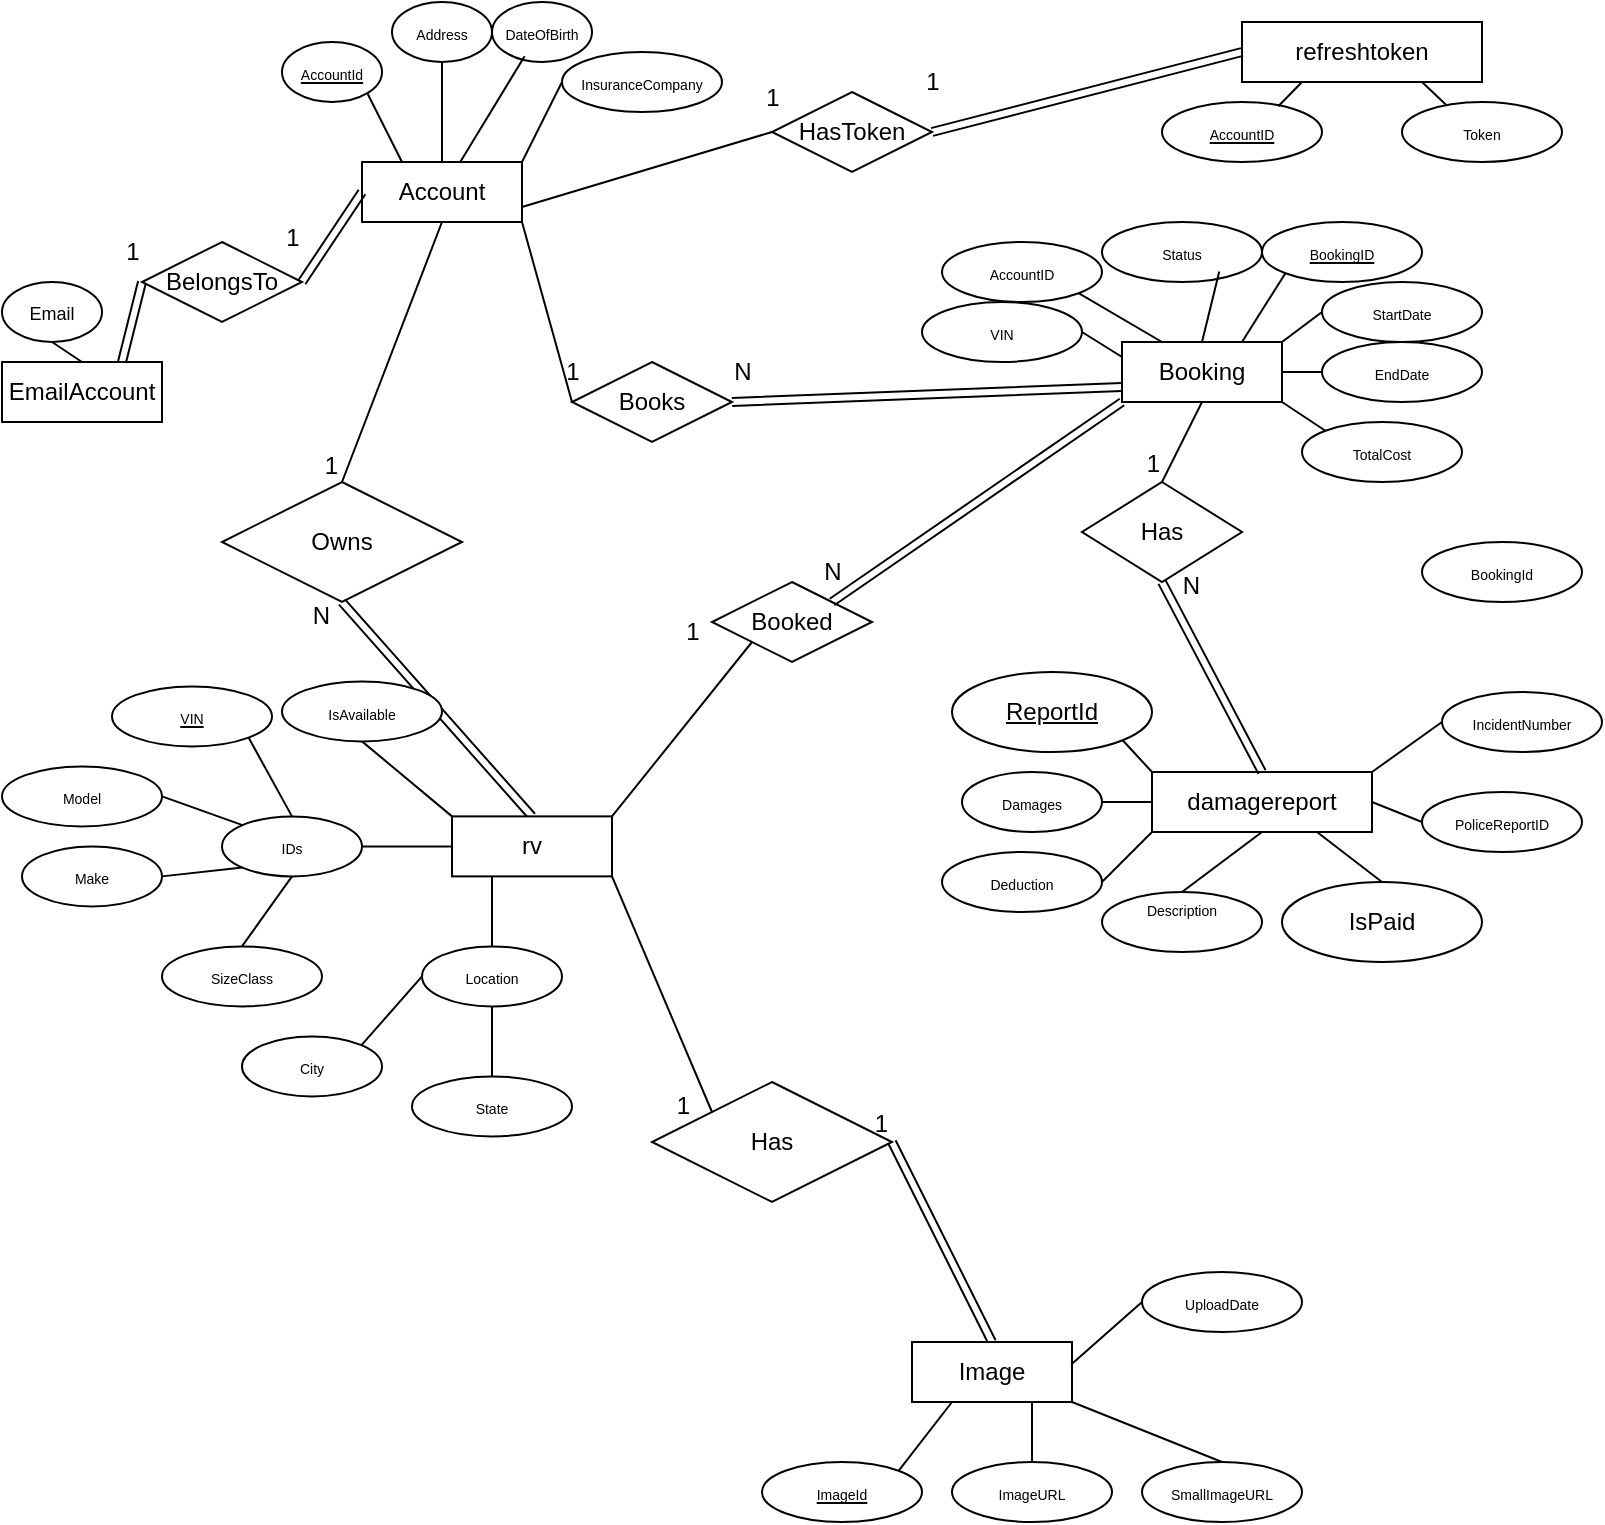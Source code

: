 <mxfile version="27.0.9">
  <diagram name="Page-1" id="gnzkqV7MSjKjHbx5_xEv">
    <mxGraphModel dx="1701" dy="898" grid="1" gridSize="10" guides="1" tooltips="1" connect="1" arrows="1" fold="1" page="1" pageScale="1" pageWidth="850" pageHeight="1100" math="0" shadow="0">
      <root>
        <mxCell id="0" />
        <mxCell id="1" parent="0" />
        <mxCell id="kbWp9_dXnPDkXdaLxwOh-1" value="&lt;div&gt;Booking&lt;/div&gt;" style="rounded=0;whiteSpace=wrap;html=1;" vertex="1" parent="1">
          <mxGeometry x="600" y="240" width="80" height="30" as="geometry" />
        </mxCell>
        <mxCell id="kbWp9_dXnPDkXdaLxwOh-2" value="&lt;div&gt;refreshtoken&lt;/div&gt;" style="rounded=0;whiteSpace=wrap;html=1;" vertex="1" parent="1">
          <mxGeometry x="660" y="80" width="120" height="30" as="geometry" />
        </mxCell>
        <mxCell id="kbWp9_dXnPDkXdaLxwOh-3" value="HasToken" style="rhombus;whiteSpace=wrap;html=1;" vertex="1" parent="1">
          <mxGeometry x="425" y="115" width="80" height="40" as="geometry" />
        </mxCell>
        <mxCell id="kbWp9_dXnPDkXdaLxwOh-4" value="&lt;font style=&quot;font-size: 7px;&quot;&gt;BookingId&lt;/font&gt;" style="ellipse;whiteSpace=wrap;html=1;" vertex="1" parent="1">
          <mxGeometry x="750" y="340" width="80" height="30" as="geometry" />
        </mxCell>
        <mxCell id="kbWp9_dXnPDkXdaLxwOh-5" value="&lt;font style=&quot;font-size: 7px;&quot;&gt;&lt;u&gt;AccountID&lt;/u&gt;&lt;/font&gt;" style="ellipse;whiteSpace=wrap;html=1;" vertex="1" parent="1">
          <mxGeometry x="620" y="120" width="80" height="30" as="geometry" />
        </mxCell>
        <mxCell id="kbWp9_dXnPDkXdaLxwOh-6" value="&lt;font style=&quot;font-size: 7px;&quot;&gt;Token&lt;/font&gt;" style="ellipse;whiteSpace=wrap;html=1;" vertex="1" parent="1">
          <mxGeometry x="740" y="120" width="80" height="30" as="geometry" />
        </mxCell>
        <mxCell id="kbWp9_dXnPDkXdaLxwOh-7" value="&lt;font style=&quot;font-size: 7px;&quot;&gt;AccountID&lt;/font&gt;" style="ellipse;whiteSpace=wrap;html=1;" vertex="1" parent="1">
          <mxGeometry x="510" y="190" width="80" height="30" as="geometry" />
        </mxCell>
        <mxCell id="kbWp9_dXnPDkXdaLxwOh-8" value="&lt;font style=&quot;font-size: 7px;&quot;&gt;&lt;u&gt;BookingID&lt;/u&gt;&lt;/font&gt;" style="ellipse;whiteSpace=wrap;html=1;" vertex="1" parent="1">
          <mxGeometry x="670" y="180" width="80" height="30" as="geometry" />
        </mxCell>
        <mxCell id="kbWp9_dXnPDkXdaLxwOh-9" value="&lt;font style=&quot;font-size: 7px;&quot;&gt;EndDate&lt;/font&gt;" style="ellipse;whiteSpace=wrap;html=1;" vertex="1" parent="1">
          <mxGeometry x="700" y="240" width="80" height="30" as="geometry" />
        </mxCell>
        <mxCell id="kbWp9_dXnPDkXdaLxwOh-10" value="&lt;font style=&quot;font-size: 7px;&quot;&gt;StartDate&lt;/font&gt;" style="ellipse;whiteSpace=wrap;html=1;" vertex="1" parent="1">
          <mxGeometry x="700" y="210" width="80" height="30" as="geometry" />
        </mxCell>
        <mxCell id="kbWp9_dXnPDkXdaLxwOh-11" value="&lt;font style=&quot;font-size: 7px;&quot;&gt;Status&lt;/font&gt;" style="ellipse;whiteSpace=wrap;html=1;" vertex="1" parent="1">
          <mxGeometry x="590" y="180" width="80" height="30" as="geometry" />
        </mxCell>
        <mxCell id="kbWp9_dXnPDkXdaLxwOh-12" value="&lt;font style=&quot;font-size: 7px;&quot;&gt;TotalCost&lt;/font&gt;" style="ellipse;whiteSpace=wrap;html=1;" vertex="1" parent="1">
          <mxGeometry x="690" y="280" width="80" height="30" as="geometry" />
        </mxCell>
        <mxCell id="kbWp9_dXnPDkXdaLxwOh-13" value="&lt;font style=&quot;font-size: 7px;&quot;&gt;VIN&lt;/font&gt;" style="ellipse;whiteSpace=wrap;html=1;" vertex="1" parent="1">
          <mxGeometry x="500" y="220" width="80" height="30" as="geometry" />
        </mxCell>
        <mxCell id="kbWp9_dXnPDkXdaLxwOh-14" value="" style="endArrow=none;html=1;rounded=0;entryX=0.25;entryY=1;entryDx=0;entryDy=0;exitX=0.727;exitY=0.071;exitDx=0;exitDy=0;exitPerimeter=0;" edge="1" parent="1" source="kbWp9_dXnPDkXdaLxwOh-5" target="kbWp9_dXnPDkXdaLxwOh-2">
          <mxGeometry width="50" height="50" relative="1" as="geometry">
            <mxPoint x="450" y="470" as="sourcePoint" />
            <mxPoint x="500" y="420" as="targetPoint" />
          </mxGeometry>
        </mxCell>
        <mxCell id="kbWp9_dXnPDkXdaLxwOh-15" value="" style="endArrow=none;html=1;rounded=0;entryX=0.75;entryY=1;entryDx=0;entryDy=0;exitX=0.275;exitY=0.047;exitDx=0;exitDy=0;exitPerimeter=0;" edge="1" parent="1" source="kbWp9_dXnPDkXdaLxwOh-6" target="kbWp9_dXnPDkXdaLxwOh-2">
          <mxGeometry width="50" height="50" relative="1" as="geometry">
            <mxPoint x="680" y="127" as="sourcePoint" />
            <mxPoint x="702" y="110" as="targetPoint" />
          </mxGeometry>
        </mxCell>
        <mxCell id="kbWp9_dXnPDkXdaLxwOh-16" value="" style="endArrow=none;html=1;rounded=0;entryX=1;entryY=1;entryDx=0;entryDy=0;exitX=0;exitY=0;exitDx=0;exitDy=0;" edge="1" parent="1" source="kbWp9_dXnPDkXdaLxwOh-12" target="kbWp9_dXnPDkXdaLxwOh-1">
          <mxGeometry width="50" height="50" relative="1" as="geometry">
            <mxPoint x="450" y="460" as="sourcePoint" />
            <mxPoint x="500" y="410" as="targetPoint" />
          </mxGeometry>
        </mxCell>
        <mxCell id="kbWp9_dXnPDkXdaLxwOh-17" value="" style="endArrow=none;html=1;rounded=0;entryX=1;entryY=0.5;entryDx=0;entryDy=0;exitX=0;exitY=0.5;exitDx=0;exitDy=0;" edge="1" parent="1" source="kbWp9_dXnPDkXdaLxwOh-9" target="kbWp9_dXnPDkXdaLxwOh-1">
          <mxGeometry width="50" height="50" relative="1" as="geometry">
            <mxPoint x="712" y="284" as="sourcePoint" />
            <mxPoint x="690" y="270" as="targetPoint" />
          </mxGeometry>
        </mxCell>
        <mxCell id="kbWp9_dXnPDkXdaLxwOh-18" value="" style="endArrow=none;html=1;rounded=0;entryX=1;entryY=1;entryDx=0;entryDy=0;exitX=0;exitY=0.5;exitDx=0;exitDy=0;" edge="1" parent="1" source="kbWp9_dXnPDkXdaLxwOh-10">
          <mxGeometry width="50" height="50" relative="1" as="geometry">
            <mxPoint x="702" y="254" as="sourcePoint" />
            <mxPoint x="680" y="240" as="targetPoint" />
          </mxGeometry>
        </mxCell>
        <mxCell id="kbWp9_dXnPDkXdaLxwOh-19" value="" style="endArrow=none;html=1;rounded=0;entryX=0.75;entryY=0;entryDx=0;entryDy=0;exitX=0;exitY=1;exitDx=0;exitDy=0;" edge="1" parent="1" source="kbWp9_dXnPDkXdaLxwOh-8" target="kbWp9_dXnPDkXdaLxwOh-1">
          <mxGeometry width="50" height="50" relative="1" as="geometry">
            <mxPoint x="692" y="244" as="sourcePoint" />
            <mxPoint x="670" y="230" as="targetPoint" />
          </mxGeometry>
        </mxCell>
        <mxCell id="kbWp9_dXnPDkXdaLxwOh-20" value="" style="endArrow=none;html=1;rounded=0;entryX=0.5;entryY=0;entryDx=0;entryDy=0;exitX=0.733;exitY=0.825;exitDx=0;exitDy=0;exitPerimeter=0;" edge="1" parent="1" source="kbWp9_dXnPDkXdaLxwOh-11" target="kbWp9_dXnPDkXdaLxwOh-1">
          <mxGeometry width="50" height="50" relative="1" as="geometry">
            <mxPoint x="672" y="224" as="sourcePoint" />
            <mxPoint x="650" y="210" as="targetPoint" />
          </mxGeometry>
        </mxCell>
        <mxCell id="kbWp9_dXnPDkXdaLxwOh-21" value="" style="endArrow=none;html=1;rounded=0;entryX=1;entryY=1;entryDx=0;entryDy=0;exitX=0.25;exitY=0;exitDx=0;exitDy=0;" edge="1" parent="1" source="kbWp9_dXnPDkXdaLxwOh-1" target="kbWp9_dXnPDkXdaLxwOh-7">
          <mxGeometry width="50" height="50" relative="1" as="geometry">
            <mxPoint x="622" y="254" as="sourcePoint" />
            <mxPoint x="600" y="240" as="targetPoint" />
          </mxGeometry>
        </mxCell>
        <mxCell id="kbWp9_dXnPDkXdaLxwOh-22" value="" style="endArrow=none;html=1;rounded=0;entryX=1;entryY=0.5;entryDx=0;entryDy=0;exitX=0;exitY=0.25;exitDx=0;exitDy=0;" edge="1" parent="1" source="kbWp9_dXnPDkXdaLxwOh-1" target="kbWp9_dXnPDkXdaLxwOh-13">
          <mxGeometry width="50" height="50" relative="1" as="geometry">
            <mxPoint x="602" y="264" as="sourcePoint" />
            <mxPoint x="580" y="250" as="targetPoint" />
          </mxGeometry>
        </mxCell>
        <mxCell id="kbWp9_dXnPDkXdaLxwOh-23" value="Owns" style="shape=rhombus;perimeter=rhombusPerimeter;whiteSpace=wrap;html=1;align=center;" vertex="1" parent="1">
          <mxGeometry x="150" y="310" width="120" height="60" as="geometry" />
        </mxCell>
        <mxCell id="kbWp9_dXnPDkXdaLxwOh-24" value="&lt;div&gt;damagereport&lt;/div&gt;" style="rounded=0;whiteSpace=wrap;html=1;" vertex="1" parent="1">
          <mxGeometry x="615" y="455" width="110" height="30" as="geometry" />
        </mxCell>
        <mxCell id="kbWp9_dXnPDkXdaLxwOh-25" value="&lt;font style=&quot;font-size: 7px;&quot;&gt;IncidentNumber&lt;/font&gt;" style="ellipse;whiteSpace=wrap;html=1;" vertex="1" parent="1">
          <mxGeometry x="760" y="415" width="80" height="30" as="geometry" />
        </mxCell>
        <mxCell id="kbWp9_dXnPDkXdaLxwOh-26" value="&lt;font style=&quot;font-size: 7px;&quot;&gt;Damages&lt;/font&gt;" style="ellipse;whiteSpace=wrap;html=1;" vertex="1" parent="1">
          <mxGeometry x="520" y="455" width="70" height="30" as="geometry" />
        </mxCell>
        <mxCell id="kbWp9_dXnPDkXdaLxwOh-27" value="&lt;font style=&quot;font-size: 7px;&quot;&gt;Deduction&lt;/font&gt;" style="ellipse;whiteSpace=wrap;html=1;" vertex="1" parent="1">
          <mxGeometry x="510" y="495" width="80" height="30" as="geometry" />
        </mxCell>
        <mxCell id="kbWp9_dXnPDkXdaLxwOh-28" value="&lt;font style=&quot;font-size: 7px;&quot;&gt;PoliceReportID&lt;/font&gt;" style="ellipse;whiteSpace=wrap;html=1;" vertex="1" parent="1">
          <mxGeometry x="750" y="465" width="80" height="30" as="geometry" />
        </mxCell>
        <mxCell id="kbWp9_dXnPDkXdaLxwOh-29" value="&lt;font style=&quot;font-size: 7px;&quot;&gt;Description&lt;/font&gt;&lt;div&gt;&lt;font style=&quot;font-size: 7px;&quot;&gt;&lt;br&gt;&lt;/font&gt;&lt;/div&gt;" style="ellipse;whiteSpace=wrap;html=1;" vertex="1" parent="1">
          <mxGeometry x="590" y="515" width="80" height="30" as="geometry" />
        </mxCell>
        <mxCell id="kbWp9_dXnPDkXdaLxwOh-30" value="IsPaid" style="ellipse;whiteSpace=wrap;html=1;align=center;" vertex="1" parent="1">
          <mxGeometry x="680" y="510" width="100" height="40" as="geometry" />
        </mxCell>
        <mxCell id="kbWp9_dXnPDkXdaLxwOh-31" value="ReportId" style="ellipse;whiteSpace=wrap;html=1;align=center;fontStyle=4;" vertex="1" parent="1">
          <mxGeometry x="515" y="405" width="100" height="40" as="geometry" />
        </mxCell>
        <mxCell id="kbWp9_dXnPDkXdaLxwOh-32" value="" style="endArrow=none;html=1;rounded=0;exitX=1;exitY=1;exitDx=0;exitDy=0;entryX=0;entryY=0;entryDx=0;entryDy=0;" edge="1" parent="1" source="kbWp9_dXnPDkXdaLxwOh-31" target="kbWp9_dXnPDkXdaLxwOh-24">
          <mxGeometry relative="1" as="geometry">
            <mxPoint x="580" y="515" as="sourcePoint" />
            <mxPoint x="740" y="515" as="targetPoint" />
          </mxGeometry>
        </mxCell>
        <mxCell id="kbWp9_dXnPDkXdaLxwOh-33" value="" style="endArrow=none;html=1;rounded=0;exitX=1;exitY=0.5;exitDx=0;exitDy=0;entryX=0;entryY=0.5;entryDx=0;entryDy=0;" edge="1" parent="1" source="kbWp9_dXnPDkXdaLxwOh-26" target="kbWp9_dXnPDkXdaLxwOh-24">
          <mxGeometry relative="1" as="geometry">
            <mxPoint x="580" y="515" as="sourcePoint" />
            <mxPoint x="740" y="515" as="targetPoint" />
          </mxGeometry>
        </mxCell>
        <mxCell id="kbWp9_dXnPDkXdaLxwOh-34" value="" style="endArrow=none;html=1;rounded=0;exitX=1;exitY=0.5;exitDx=0;exitDy=0;entryX=0;entryY=1;entryDx=0;entryDy=0;" edge="1" parent="1" source="kbWp9_dXnPDkXdaLxwOh-27" target="kbWp9_dXnPDkXdaLxwOh-24">
          <mxGeometry relative="1" as="geometry">
            <mxPoint x="580" y="515" as="sourcePoint" />
            <mxPoint x="740" y="515" as="targetPoint" />
          </mxGeometry>
        </mxCell>
        <mxCell id="kbWp9_dXnPDkXdaLxwOh-35" value="" style="endArrow=none;html=1;rounded=0;exitX=0.5;exitY=0;exitDx=0;exitDy=0;entryX=0.5;entryY=1;entryDx=0;entryDy=0;" edge="1" parent="1" source="kbWp9_dXnPDkXdaLxwOh-29" target="kbWp9_dXnPDkXdaLxwOh-24">
          <mxGeometry relative="1" as="geometry">
            <mxPoint x="580" y="515" as="sourcePoint" />
            <mxPoint x="740" y="515" as="targetPoint" />
          </mxGeometry>
        </mxCell>
        <mxCell id="kbWp9_dXnPDkXdaLxwOh-36" value="" style="endArrow=none;html=1;rounded=0;entryX=0.5;entryY=0;entryDx=0;entryDy=0;exitX=0.75;exitY=1;exitDx=0;exitDy=0;" edge="1" parent="1" source="kbWp9_dXnPDkXdaLxwOh-24" target="kbWp9_dXnPDkXdaLxwOh-30">
          <mxGeometry relative="1" as="geometry">
            <mxPoint x="565" y="505" as="sourcePoint" />
            <mxPoint x="725" y="505" as="targetPoint" />
          </mxGeometry>
        </mxCell>
        <mxCell id="kbWp9_dXnPDkXdaLxwOh-37" value="" style="endArrow=none;html=1;rounded=0;exitX=1;exitY=0.5;exitDx=0;exitDy=0;entryX=0;entryY=0.5;entryDx=0;entryDy=0;" edge="1" parent="1" source="kbWp9_dXnPDkXdaLxwOh-24" target="kbWp9_dXnPDkXdaLxwOh-28">
          <mxGeometry relative="1" as="geometry">
            <mxPoint x="580" y="515" as="sourcePoint" />
            <mxPoint x="740" y="515" as="targetPoint" />
          </mxGeometry>
        </mxCell>
        <mxCell id="kbWp9_dXnPDkXdaLxwOh-38" value="" style="endArrow=none;html=1;rounded=0;entryX=0;entryY=0.5;entryDx=0;entryDy=0;exitX=1;exitY=0;exitDx=0;exitDy=0;" edge="1" parent="1" source="kbWp9_dXnPDkXdaLxwOh-24" target="kbWp9_dXnPDkXdaLxwOh-25">
          <mxGeometry relative="1" as="geometry">
            <mxPoint x="580" y="515" as="sourcePoint" />
            <mxPoint x="740" y="515" as="targetPoint" />
          </mxGeometry>
        </mxCell>
        <mxCell id="kbWp9_dXnPDkXdaLxwOh-39" value="" style="shape=link;html=1;rounded=0;exitX=0.5;exitY=0;exitDx=0;exitDy=0;entryX=0.5;entryY=1;entryDx=0;entryDy=0;" edge="1" parent="1" source="kbWp9_dXnPDkXdaLxwOh-105" target="kbWp9_dXnPDkXdaLxwOh-23">
          <mxGeometry relative="1" as="geometry">
            <mxPoint x="240" y="360" as="sourcePoint" />
            <mxPoint x="400" y="360" as="targetPoint" />
          </mxGeometry>
        </mxCell>
        <mxCell id="kbWp9_dXnPDkXdaLxwOh-40" value="N" style="resizable=0;html=1;whiteSpace=wrap;align=right;verticalAlign=bottom;" connectable="0" vertex="1" parent="kbWp9_dXnPDkXdaLxwOh-39">
          <mxGeometry x="1" relative="1" as="geometry">
            <mxPoint x="-5" y="15" as="offset" />
          </mxGeometry>
        </mxCell>
        <mxCell id="kbWp9_dXnPDkXdaLxwOh-41" value="" style="endArrow=none;html=1;rounded=0;entryX=0.5;entryY=0;entryDx=0;entryDy=0;exitX=0.5;exitY=1;exitDx=0;exitDy=0;" edge="1" parent="1" source="kbWp9_dXnPDkXdaLxwOh-45" target="kbWp9_dXnPDkXdaLxwOh-23">
          <mxGeometry relative="1" as="geometry">
            <mxPoint x="240" y="360" as="sourcePoint" />
            <mxPoint x="400" y="360" as="targetPoint" />
          </mxGeometry>
        </mxCell>
        <mxCell id="kbWp9_dXnPDkXdaLxwOh-42" value="1" style="resizable=0;html=1;whiteSpace=wrap;align=right;verticalAlign=bottom;" connectable="0" vertex="1" parent="kbWp9_dXnPDkXdaLxwOh-41">
          <mxGeometry x="1" relative="1" as="geometry" />
        </mxCell>
        <mxCell id="kbWp9_dXnPDkXdaLxwOh-43" value="" style="group" connectable="0" vertex="1" parent="1">
          <mxGeometry x="150" y="70" width="250" height="110" as="geometry" />
        </mxCell>
        <mxCell id="kbWp9_dXnPDkXdaLxwOh-44" style="edgeStyle=orthogonalEdgeStyle;rounded=0;orthogonalLoop=1;jettySize=auto;html=1;exitX=0.5;exitY=1;exitDx=0;exitDy=0;" edge="1" parent="kbWp9_dXnPDkXdaLxwOh-43" source="kbWp9_dXnPDkXdaLxwOh-45">
          <mxGeometry relative="1" as="geometry">
            <mxPoint x="120.0" y="100.0" as="targetPoint" />
          </mxGeometry>
        </mxCell>
        <mxCell id="kbWp9_dXnPDkXdaLxwOh-45" value="&lt;div&gt;Account&lt;/div&gt;" style="rounded=0;whiteSpace=wrap;html=1;" vertex="1" parent="kbWp9_dXnPDkXdaLxwOh-43">
          <mxGeometry x="70" y="80" width="80" height="30" as="geometry" />
        </mxCell>
        <mxCell id="kbWp9_dXnPDkXdaLxwOh-46" value="&lt;font style=&quot;font-size: 7px;&quot;&gt;&lt;u&gt;AccountId&lt;/u&gt;&lt;/font&gt;" style="ellipse;whiteSpace=wrap;html=1;" vertex="1" parent="kbWp9_dXnPDkXdaLxwOh-43">
          <mxGeometry x="30" y="20" width="50" height="30" as="geometry" />
        </mxCell>
        <mxCell id="kbWp9_dXnPDkXdaLxwOh-47" value="&lt;font style=&quot;font-size: 7px;&quot;&gt;Address&lt;/font&gt;" style="ellipse;whiteSpace=wrap;html=1;" vertex="1" parent="kbWp9_dXnPDkXdaLxwOh-43">
          <mxGeometry x="85" width="50" height="30" as="geometry" />
        </mxCell>
        <mxCell id="kbWp9_dXnPDkXdaLxwOh-48" value="&lt;font style=&quot;font-size: 7px;&quot;&gt;DateOfBirth&lt;/font&gt;" style="ellipse;whiteSpace=wrap;html=1;" vertex="1" parent="kbWp9_dXnPDkXdaLxwOh-43">
          <mxGeometry x="135" width="50" height="30" as="geometry" />
        </mxCell>
        <mxCell id="kbWp9_dXnPDkXdaLxwOh-49" value="&lt;font style=&quot;font-size: 7px;&quot;&gt;InsuranceCompany&lt;/font&gt;" style="ellipse;whiteSpace=wrap;html=1;" vertex="1" parent="kbWp9_dXnPDkXdaLxwOh-43">
          <mxGeometry x="170" y="25" width="80" height="30" as="geometry" />
        </mxCell>
        <mxCell id="kbWp9_dXnPDkXdaLxwOh-50" value="" style="endArrow=none;html=1;rounded=0;entryX=1;entryY=0;entryDx=0;entryDy=0;exitX=0;exitY=0.5;exitDx=0;exitDy=0;" edge="1" parent="kbWp9_dXnPDkXdaLxwOh-43" source="kbWp9_dXnPDkXdaLxwOh-49" target="kbWp9_dXnPDkXdaLxwOh-45">
          <mxGeometry width="50" height="50" relative="1" as="geometry">
            <mxPoint x="172" y="84" as="sourcePoint" />
            <mxPoint x="150" y="70" as="targetPoint" />
          </mxGeometry>
        </mxCell>
        <mxCell id="kbWp9_dXnPDkXdaLxwOh-51" value="" style="endArrow=none;html=1;rounded=0;exitX=0.326;exitY=0.904;exitDx=0;exitDy=0;exitPerimeter=0;" edge="1" parent="kbWp9_dXnPDkXdaLxwOh-43" source="kbWp9_dXnPDkXdaLxwOh-48" target="kbWp9_dXnPDkXdaLxwOh-45">
          <mxGeometry width="50" height="50" relative="1" as="geometry">
            <mxPoint x="172" y="54" as="sourcePoint" />
            <mxPoint x="150" y="40" as="targetPoint" />
          </mxGeometry>
        </mxCell>
        <mxCell id="kbWp9_dXnPDkXdaLxwOh-52" value="" style="endArrow=none;html=1;rounded=0;entryX=0.5;entryY=0;entryDx=0;entryDy=0;exitX=0.5;exitY=1;exitDx=0;exitDy=0;" edge="1" parent="kbWp9_dXnPDkXdaLxwOh-43" source="kbWp9_dXnPDkXdaLxwOh-47" target="kbWp9_dXnPDkXdaLxwOh-45">
          <mxGeometry width="50" height="50" relative="1" as="geometry">
            <mxPoint x="132" y="44" as="sourcePoint" />
            <mxPoint x="110" y="30" as="targetPoint" />
          </mxGeometry>
        </mxCell>
        <mxCell id="kbWp9_dXnPDkXdaLxwOh-53" value="" style="endArrow=none;html=1;rounded=0;entryX=1;entryY=1;entryDx=0;entryDy=0;exitX=0.25;exitY=0;exitDx=0;exitDy=0;" edge="1" parent="kbWp9_dXnPDkXdaLxwOh-43" source="kbWp9_dXnPDkXdaLxwOh-45" target="kbWp9_dXnPDkXdaLxwOh-46">
          <mxGeometry width="50" height="50" relative="1" as="geometry">
            <mxPoint x="102" y="74" as="sourcePoint" />
            <mxPoint x="80" y="60" as="targetPoint" />
          </mxGeometry>
        </mxCell>
        <mxCell id="kbWp9_dXnPDkXdaLxwOh-54" value="Has" style="rhombus;whiteSpace=wrap;html=1;" vertex="1" parent="1">
          <mxGeometry x="580" y="310" width="80" height="50" as="geometry" />
        </mxCell>
        <mxCell id="kbWp9_dXnPDkXdaLxwOh-55" value="" style="shape=link;html=1;rounded=0;entryX=0.5;entryY=0;entryDx=0;entryDy=0;" edge="1" parent="1" target="kbWp9_dXnPDkXdaLxwOh-24">
          <mxGeometry relative="1" as="geometry">
            <mxPoint x="620" y="360" as="sourcePoint" />
            <mxPoint x="670" y="400" as="targetPoint" />
          </mxGeometry>
        </mxCell>
        <mxCell id="kbWp9_dXnPDkXdaLxwOh-56" value="N" style="resizable=0;html=1;whiteSpace=wrap;align=right;verticalAlign=bottom;" connectable="0" vertex="1" parent="kbWp9_dXnPDkXdaLxwOh-55">
          <mxGeometry x="1" relative="1" as="geometry">
            <mxPoint x="-30" y="-85" as="offset" />
          </mxGeometry>
        </mxCell>
        <mxCell id="kbWp9_dXnPDkXdaLxwOh-57" value="" style="endArrow=none;html=1;rounded=0;entryX=0.5;entryY=0;entryDx=0;entryDy=0;exitX=0.5;exitY=1;exitDx=0;exitDy=0;" edge="1" parent="1" source="kbWp9_dXnPDkXdaLxwOh-1" target="kbWp9_dXnPDkXdaLxwOh-54">
          <mxGeometry relative="1" as="geometry">
            <mxPoint x="430" y="320" as="sourcePoint" />
            <mxPoint x="590" y="320" as="targetPoint" />
          </mxGeometry>
        </mxCell>
        <mxCell id="kbWp9_dXnPDkXdaLxwOh-58" value="1" style="resizable=0;html=1;whiteSpace=wrap;align=right;verticalAlign=bottom;" connectable="0" vertex="1" parent="kbWp9_dXnPDkXdaLxwOh-57">
          <mxGeometry x="1" relative="1" as="geometry" />
        </mxCell>
        <mxCell id="kbWp9_dXnPDkXdaLxwOh-59" value="Has" style="shape=rhombus;perimeter=rhombusPerimeter;whiteSpace=wrap;html=1;align=center;" vertex="1" parent="1">
          <mxGeometry x="365" y="610" width="120" height="60" as="geometry" />
        </mxCell>
        <mxCell id="kbWp9_dXnPDkXdaLxwOh-60" value="" style="endArrow=none;html=1;rounded=0;entryX=1;entryY=0.75;entryDx=0;entryDy=0;exitX=0;exitY=0.5;exitDx=0;exitDy=0;" edge="1" parent="1" source="kbWp9_dXnPDkXdaLxwOh-3" target="kbWp9_dXnPDkXdaLxwOh-45">
          <mxGeometry width="50" height="50" relative="1" as="geometry">
            <mxPoint x="430" y="430" as="sourcePoint" />
            <mxPoint x="480" y="380" as="targetPoint" />
          </mxGeometry>
        </mxCell>
        <mxCell id="kbWp9_dXnPDkXdaLxwOh-61" value="" style="shape=link;html=1;rounded=0;entryX=1;entryY=0.5;entryDx=0;entryDy=0;exitX=0;exitY=0.5;exitDx=0;exitDy=0;" edge="1" parent="1" source="kbWp9_dXnPDkXdaLxwOh-2" target="kbWp9_dXnPDkXdaLxwOh-3">
          <mxGeometry width="100" relative="1" as="geometry">
            <mxPoint x="410" y="400" as="sourcePoint" />
            <mxPoint x="510" y="400" as="targetPoint" />
          </mxGeometry>
        </mxCell>
        <mxCell id="kbWp9_dXnPDkXdaLxwOh-62" value="1" style="text;html=1;align=center;verticalAlign=middle;resizable=0;points=[];autosize=1;strokeColor=none;fillColor=none;" vertex="1" parent="1">
          <mxGeometry x="410" y="103" width="30" height="30" as="geometry" />
        </mxCell>
        <mxCell id="kbWp9_dXnPDkXdaLxwOh-63" value="1" style="text;html=1;align=center;verticalAlign=middle;resizable=0;points=[];autosize=1;strokeColor=none;fillColor=none;" vertex="1" parent="1">
          <mxGeometry x="490" y="95" width="30" height="30" as="geometry" />
        </mxCell>
        <mxCell id="kbWp9_dXnPDkXdaLxwOh-64" value="" style="endArrow=none;html=1;rounded=0;exitX=1;exitY=1;exitDx=0;exitDy=0;entryX=0;entryY=0;entryDx=0;entryDy=0;" edge="1" parent="1" source="kbWp9_dXnPDkXdaLxwOh-105" target="kbWp9_dXnPDkXdaLxwOh-59">
          <mxGeometry relative="1" as="geometry">
            <mxPoint x="260" y="470" as="sourcePoint" />
            <mxPoint x="420" y="470" as="targetPoint" />
          </mxGeometry>
        </mxCell>
        <mxCell id="kbWp9_dXnPDkXdaLxwOh-65" value="1" style="resizable=0;html=1;whiteSpace=wrap;align=right;verticalAlign=bottom;" connectable="0" vertex="1" parent="kbWp9_dXnPDkXdaLxwOh-64">
          <mxGeometry x="1" relative="1" as="geometry">
            <mxPoint x="-10" y="5" as="offset" />
          </mxGeometry>
        </mxCell>
        <mxCell id="kbWp9_dXnPDkXdaLxwOh-66" value="Books" style="rhombus;whiteSpace=wrap;html=1;" vertex="1" parent="1">
          <mxGeometry x="325" y="250" width="80" height="40" as="geometry" />
        </mxCell>
        <mxCell id="kbWp9_dXnPDkXdaLxwOh-67" value="" style="shape=link;html=1;rounded=0;entryX=1;entryY=0.5;entryDx=0;entryDy=0;exitX=0.5;exitY=0;exitDx=0;exitDy=0;" edge="1" parent="1" source="kbWp9_dXnPDkXdaLxwOh-87" target="kbWp9_dXnPDkXdaLxwOh-59">
          <mxGeometry relative="1" as="geometry">
            <mxPoint x="440" y="765" as="sourcePoint" />
            <mxPoint x="440" y="700" as="targetPoint" />
          </mxGeometry>
        </mxCell>
        <mxCell id="kbWp9_dXnPDkXdaLxwOh-68" value="1" style="resizable=0;html=1;whiteSpace=wrap;align=right;verticalAlign=bottom;" connectable="0" vertex="1" parent="kbWp9_dXnPDkXdaLxwOh-67">
          <mxGeometry x="1" relative="1" as="geometry" />
        </mxCell>
        <mxCell id="kbWp9_dXnPDkXdaLxwOh-69" value="" style="endArrow=none;html=1;rounded=0;exitX=1;exitY=1;exitDx=0;exitDy=0;entryX=0;entryY=0.5;entryDx=0;entryDy=0;" edge="1" parent="1" source="kbWp9_dXnPDkXdaLxwOh-45" target="kbWp9_dXnPDkXdaLxwOh-66">
          <mxGeometry width="50" height="50" relative="1" as="geometry">
            <mxPoint x="430" y="430" as="sourcePoint" />
            <mxPoint x="480" y="380" as="targetPoint" />
          </mxGeometry>
        </mxCell>
        <mxCell id="kbWp9_dXnPDkXdaLxwOh-70" value="" style="shape=link;html=1;rounded=0;exitX=1;exitY=0.5;exitDx=0;exitDy=0;entryX=0;entryY=0.75;entryDx=0;entryDy=0;" edge="1" parent="1" source="kbWp9_dXnPDkXdaLxwOh-66" target="kbWp9_dXnPDkXdaLxwOh-1">
          <mxGeometry width="100" relative="1" as="geometry">
            <mxPoint x="410" y="400" as="sourcePoint" />
            <mxPoint x="510" y="400" as="targetPoint" />
          </mxGeometry>
        </mxCell>
        <mxCell id="kbWp9_dXnPDkXdaLxwOh-71" value="N" style="text;html=1;align=center;verticalAlign=middle;resizable=0;points=[];autosize=1;strokeColor=none;fillColor=none;" vertex="1" parent="1">
          <mxGeometry x="395" y="240" width="30" height="30" as="geometry" />
        </mxCell>
        <mxCell id="kbWp9_dXnPDkXdaLxwOh-72" value="1" style="text;html=1;align=center;verticalAlign=middle;resizable=0;points=[];autosize=1;strokeColor=none;fillColor=none;" vertex="1" parent="1">
          <mxGeometry x="310" y="240" width="30" height="30" as="geometry" />
        </mxCell>
        <mxCell id="kbWp9_dXnPDkXdaLxwOh-73" value="Booked" style="rhombus;whiteSpace=wrap;html=1;" vertex="1" parent="1">
          <mxGeometry x="395" y="360" width="80" height="40" as="geometry" />
        </mxCell>
        <mxCell id="kbWp9_dXnPDkXdaLxwOh-74" value="" style="endArrow=none;html=1;rounded=0;entryX=0;entryY=1;entryDx=0;entryDy=0;exitX=1;exitY=0;exitDx=0;exitDy=0;" edge="1" parent="1" source="kbWp9_dXnPDkXdaLxwOh-105" target="kbWp9_dXnPDkXdaLxwOh-73">
          <mxGeometry width="50" height="50" relative="1" as="geometry">
            <mxPoint x="430" y="530" as="sourcePoint" />
            <mxPoint x="480" y="480" as="targetPoint" />
          </mxGeometry>
        </mxCell>
        <mxCell id="kbWp9_dXnPDkXdaLxwOh-75" value="" style="shape=link;html=1;rounded=0;exitX=1;exitY=0;exitDx=0;exitDy=0;entryX=0;entryY=1;entryDx=0;entryDy=0;" edge="1" parent="1" source="kbWp9_dXnPDkXdaLxwOh-73" target="kbWp9_dXnPDkXdaLxwOh-1">
          <mxGeometry width="100" relative="1" as="geometry">
            <mxPoint x="410" y="400" as="sourcePoint" />
            <mxPoint x="510" y="400" as="targetPoint" />
          </mxGeometry>
        </mxCell>
        <mxCell id="kbWp9_dXnPDkXdaLxwOh-76" value="1" style="text;html=1;align=center;verticalAlign=middle;resizable=0;points=[];autosize=1;strokeColor=none;fillColor=none;" vertex="1" parent="1">
          <mxGeometry x="370" y="370" width="30" height="30" as="geometry" />
        </mxCell>
        <mxCell id="kbWp9_dXnPDkXdaLxwOh-77" value="EmailAccount" style="rounded=0;whiteSpace=wrap;html=1;" vertex="1" parent="1">
          <mxGeometry x="40" y="250" width="80" height="30" as="geometry" />
        </mxCell>
        <mxCell id="kbWp9_dXnPDkXdaLxwOh-78" value="N" style="text;html=1;align=center;verticalAlign=middle;resizable=0;points=[];autosize=1;strokeColor=none;fillColor=none;" vertex="1" parent="1">
          <mxGeometry x="440" y="340" width="30" height="30" as="geometry" />
        </mxCell>
        <mxCell id="kbWp9_dXnPDkXdaLxwOh-79" value="&lt;font style=&quot;font-size: 9px;&quot;&gt;Email&lt;/font&gt;" style="ellipse;whiteSpace=wrap;html=1;" vertex="1" parent="1">
          <mxGeometry x="40" y="210" width="50" height="30" as="geometry" />
        </mxCell>
        <mxCell id="kbWp9_dXnPDkXdaLxwOh-80" value="" style="endArrow=none;html=1;rounded=0;entryX=0.5;entryY=1;entryDx=0;entryDy=0;exitX=0.5;exitY=0;exitDx=0;exitDy=0;" edge="1" parent="1" source="kbWp9_dXnPDkXdaLxwOh-77" target="kbWp9_dXnPDkXdaLxwOh-79">
          <mxGeometry width="50" height="50" relative="1" as="geometry">
            <mxPoint x="142" y="154" as="sourcePoint" />
            <mxPoint x="120" y="140" as="targetPoint" />
          </mxGeometry>
        </mxCell>
        <mxCell id="kbWp9_dXnPDkXdaLxwOh-81" value="BelongsTo" style="rhombus;whiteSpace=wrap;html=1;" vertex="1" parent="1">
          <mxGeometry x="110" y="190" width="80" height="40" as="geometry" />
        </mxCell>
        <mxCell id="kbWp9_dXnPDkXdaLxwOh-82" value="" style="shape=link;html=1;rounded=0;exitX=1;exitY=0.5;exitDx=0;exitDy=0;entryX=0;entryY=0.5;entryDx=0;entryDy=0;" edge="1" parent="1" source="kbWp9_dXnPDkXdaLxwOh-81" target="kbWp9_dXnPDkXdaLxwOh-45">
          <mxGeometry width="100" relative="1" as="geometry">
            <mxPoint x="150" y="175" as="sourcePoint" />
            <mxPoint x="680" y="400" as="targetPoint" />
          </mxGeometry>
        </mxCell>
        <mxCell id="kbWp9_dXnPDkXdaLxwOh-83" value="1" style="text;html=1;align=center;verticalAlign=middle;resizable=0;points=[];autosize=1;strokeColor=none;fillColor=none;" vertex="1" parent="1">
          <mxGeometry x="90" y="180" width="30" height="30" as="geometry" />
        </mxCell>
        <mxCell id="kbWp9_dXnPDkXdaLxwOh-84" value="1" style="text;html=1;align=center;verticalAlign=middle;resizable=0;points=[];autosize=1;strokeColor=none;fillColor=none;" vertex="1" parent="1">
          <mxGeometry x="170" y="173" width="30" height="30" as="geometry" />
        </mxCell>
        <mxCell id="kbWp9_dXnPDkXdaLxwOh-85" value="" style="shape=link;html=1;rounded=0;exitX=0.75;exitY=0;exitDx=0;exitDy=0;entryX=0;entryY=0.5;entryDx=0;entryDy=0;" edge="1" parent="1" source="kbWp9_dXnPDkXdaLxwOh-77" target="kbWp9_dXnPDkXdaLxwOh-81">
          <mxGeometry width="100" relative="1" as="geometry">
            <mxPoint x="600" y="395" as="sourcePoint" />
            <mxPoint x="700" y="395" as="targetPoint" />
          </mxGeometry>
        </mxCell>
        <mxCell id="kbWp9_dXnPDkXdaLxwOh-86" value="" style="group" connectable="0" vertex="1" parent="1">
          <mxGeometry x="420" y="705" width="270" height="125" as="geometry" />
        </mxCell>
        <mxCell id="kbWp9_dXnPDkXdaLxwOh-87" value="&lt;div&gt;Image&lt;/div&gt;" style="rounded=0;whiteSpace=wrap;html=1;" vertex="1" parent="kbWp9_dXnPDkXdaLxwOh-86">
          <mxGeometry x="75" y="35" width="80" height="30" as="geometry" />
        </mxCell>
        <mxCell id="kbWp9_dXnPDkXdaLxwOh-88" value="&lt;font style=&quot;font-size: 7px;&quot;&gt;ImageURL&lt;/font&gt;" style="ellipse;whiteSpace=wrap;html=1;" vertex="1" parent="kbWp9_dXnPDkXdaLxwOh-86">
          <mxGeometry x="95" y="95" width="80" height="30" as="geometry" />
        </mxCell>
        <mxCell id="kbWp9_dXnPDkXdaLxwOh-89" value="&lt;font style=&quot;font-size: 7px;&quot;&gt;SmallImageURL&lt;/font&gt;" style="ellipse;whiteSpace=wrap;html=1;" vertex="1" parent="kbWp9_dXnPDkXdaLxwOh-86">
          <mxGeometry x="190" y="95" width="80" height="30" as="geometry" />
        </mxCell>
        <mxCell id="kbWp9_dXnPDkXdaLxwOh-90" value="" style="endArrow=none;html=1;rounded=0;entryX=1;entryY=0;entryDx=0;entryDy=0;exitX=0.25;exitY=1;exitDx=0;exitDy=0;" edge="1" parent="kbWp9_dXnPDkXdaLxwOh-86" source="kbWp9_dXnPDkXdaLxwOh-87" target="kbWp9_dXnPDkXdaLxwOh-95">
          <mxGeometry width="50" height="50" relative="1" as="geometry">
            <mxPoint x="77" y="49" as="sourcePoint" />
            <mxPoint x="58.716" y="40.442" as="targetPoint" />
          </mxGeometry>
        </mxCell>
        <mxCell id="kbWp9_dXnPDkXdaLxwOh-91" value="" style="endArrow=none;html=1;rounded=0;entryX=0.5;entryY=0;entryDx=0;entryDy=0;exitX=1;exitY=1;exitDx=0;exitDy=0;" edge="1" parent="kbWp9_dXnPDkXdaLxwOh-86" source="kbWp9_dXnPDkXdaLxwOh-87" target="kbWp9_dXnPDkXdaLxwOh-89">
          <mxGeometry width="50" height="50" relative="1" as="geometry">
            <mxPoint x="150" y="65" as="sourcePoint" />
            <mxPoint x="105" y="5" as="targetPoint" />
          </mxGeometry>
        </mxCell>
        <mxCell id="kbWp9_dXnPDkXdaLxwOh-92" value="" style="endArrow=none;html=1;rounded=0;entryX=0.995;entryY=0.376;entryDx=0;entryDy=0;exitX=0;exitY=0.5;exitDx=0;exitDy=0;entryPerimeter=0;" edge="1" parent="kbWp9_dXnPDkXdaLxwOh-86" source="kbWp9_dXnPDkXdaLxwOh-94" target="kbWp9_dXnPDkXdaLxwOh-87">
          <mxGeometry width="50" height="50" relative="1" as="geometry">
            <mxPoint x="176.284" y="30.442" as="sourcePoint" />
            <mxPoint x="165" y="45" as="targetPoint" />
          </mxGeometry>
        </mxCell>
        <mxCell id="kbWp9_dXnPDkXdaLxwOh-93" value="" style="endArrow=none;html=1;rounded=0;entryX=0.5;entryY=0;entryDx=0;entryDy=0;exitX=0.75;exitY=1;exitDx=0;exitDy=0;" edge="1" parent="kbWp9_dXnPDkXdaLxwOh-86" source="kbWp9_dXnPDkXdaLxwOh-87" target="kbWp9_dXnPDkXdaLxwOh-88">
          <mxGeometry width="50" height="50" relative="1" as="geometry">
            <mxPoint x="117" y="59" as="sourcePoint" />
            <mxPoint x="95" y="45" as="targetPoint" />
          </mxGeometry>
        </mxCell>
        <mxCell id="kbWp9_dXnPDkXdaLxwOh-94" value="&lt;font style=&quot;font-size: 7px;&quot;&gt;UploadDate&lt;/font&gt;" style="ellipse;whiteSpace=wrap;html=1;" vertex="1" parent="kbWp9_dXnPDkXdaLxwOh-86">
          <mxGeometry x="190" width="80" height="30" as="geometry" />
        </mxCell>
        <mxCell id="kbWp9_dXnPDkXdaLxwOh-95" value="&lt;font style=&quot;font-size: 7px;&quot;&gt;&lt;u&gt;ImageId&lt;/u&gt;&lt;/font&gt;" style="ellipse;whiteSpace=wrap;html=1;" vertex="1" parent="kbWp9_dXnPDkXdaLxwOh-86">
          <mxGeometry y="95" width="80" height="30" as="geometry" />
        </mxCell>
        <mxCell id="kbWp9_dXnPDkXdaLxwOh-96" value="" style="group" connectable="0" vertex="1" parent="1">
          <mxGeometry x="40" y="409.69" width="305" height="227.5" as="geometry" />
        </mxCell>
        <mxCell id="kbWp9_dXnPDkXdaLxwOh-97" value="" style="endArrow=none;html=1;rounded=0;exitX=0;exitY=0;exitDx=0;exitDy=0;entryX=0.5;entryY=1;entryDx=0;entryDy=0;" edge="1" parent="kbWp9_dXnPDkXdaLxwOh-96" source="kbWp9_dXnPDkXdaLxwOh-105" target="kbWp9_dXnPDkXdaLxwOh-98">
          <mxGeometry relative="1" as="geometry">
            <mxPoint x="200" y="67.5" as="sourcePoint" />
            <mxPoint x="360" y="67.5" as="targetPoint" />
          </mxGeometry>
        </mxCell>
        <mxCell id="kbWp9_dXnPDkXdaLxwOh-98" value="&lt;font style=&quot;font-size: 7px;&quot;&gt;IsAvailable&lt;/font&gt;" style="ellipse;whiteSpace=wrap;html=1;" vertex="1" parent="kbWp9_dXnPDkXdaLxwOh-96">
          <mxGeometry x="140" width="80" height="30" as="geometry" />
        </mxCell>
        <mxCell id="kbWp9_dXnPDkXdaLxwOh-99" value="&lt;font style=&quot;font-size: 7px;&quot;&gt;&lt;u&gt;VIN&lt;/u&gt;&lt;/font&gt;" style="ellipse;whiteSpace=wrap;html=1;" vertex="1" parent="kbWp9_dXnPDkXdaLxwOh-96">
          <mxGeometry x="55" y="2.5" width="80" height="30" as="geometry" />
        </mxCell>
        <mxCell id="kbWp9_dXnPDkXdaLxwOh-100" value="&lt;font style=&quot;font-size: 7px;&quot;&gt;IDs&lt;/font&gt;" style="ellipse;whiteSpace=wrap;html=1;" vertex="1" parent="kbWp9_dXnPDkXdaLxwOh-96">
          <mxGeometry x="110" y="67.5" width="70" height="30" as="geometry" />
        </mxCell>
        <mxCell id="kbWp9_dXnPDkXdaLxwOh-101" value="&lt;font style=&quot;font-size: 7px;&quot;&gt;Model&lt;/font&gt;" style="ellipse;whiteSpace=wrap;html=1;" vertex="1" parent="kbWp9_dXnPDkXdaLxwOh-96">
          <mxGeometry y="42.5" width="80" height="30" as="geometry" />
        </mxCell>
        <mxCell id="kbWp9_dXnPDkXdaLxwOh-102" value="&lt;font style=&quot;font-size: 7px;&quot;&gt;Make&lt;/font&gt;" style="ellipse;whiteSpace=wrap;html=1;" vertex="1" parent="kbWp9_dXnPDkXdaLxwOh-96">
          <mxGeometry x="10" y="82.5" width="70" height="30" as="geometry" />
        </mxCell>
        <mxCell id="kbWp9_dXnPDkXdaLxwOh-103" value="" style="endArrow=none;html=1;rounded=0;exitX=1;exitY=0.5;exitDx=0;exitDy=0;entryX=0;entryY=0;entryDx=0;entryDy=0;" edge="1" parent="kbWp9_dXnPDkXdaLxwOh-96" source="kbWp9_dXnPDkXdaLxwOh-101" target="kbWp9_dXnPDkXdaLxwOh-100">
          <mxGeometry relative="1" as="geometry">
            <mxPoint x="130" y="112.5" as="sourcePoint" />
            <mxPoint x="120" y="62.5" as="targetPoint" />
          </mxGeometry>
        </mxCell>
        <mxCell id="kbWp9_dXnPDkXdaLxwOh-104" value="" style="endArrow=none;html=1;rounded=0;exitX=0.5;exitY=0;exitDx=0;exitDy=0;entryX=0.5;entryY=1;entryDx=0;entryDy=0;" edge="1" parent="kbWp9_dXnPDkXdaLxwOh-96" source="kbWp9_dXnPDkXdaLxwOh-106" target="kbWp9_dXnPDkXdaLxwOh-100">
          <mxGeometry relative="1" as="geometry">
            <mxPoint x="140" y="171.5" as="sourcePoint" />
            <mxPoint x="150" y="122.5" as="targetPoint" />
          </mxGeometry>
        </mxCell>
        <mxCell id="kbWp9_dXnPDkXdaLxwOh-105" value="&lt;div&gt;rv&lt;/div&gt;" style="rounded=0;whiteSpace=wrap;html=1;" vertex="1" parent="kbWp9_dXnPDkXdaLxwOh-96">
          <mxGeometry x="225" y="67.5" width="80" height="30" as="geometry" />
        </mxCell>
        <mxCell id="kbWp9_dXnPDkXdaLxwOh-106" value="&lt;font style=&quot;font-size: 7px;&quot;&gt;SizeClass&lt;/font&gt;" style="ellipse;whiteSpace=wrap;html=1;" vertex="1" parent="kbWp9_dXnPDkXdaLxwOh-96">
          <mxGeometry x="80" y="132.5" width="80" height="30" as="geometry" />
        </mxCell>
        <mxCell id="kbWp9_dXnPDkXdaLxwOh-107" value="" style="endArrow=none;html=1;rounded=0;exitX=0;exitY=0.5;exitDx=0;exitDy=0;entryX=1;entryY=0.5;entryDx=0;entryDy=0;" edge="1" parent="kbWp9_dXnPDkXdaLxwOh-96" source="kbWp9_dXnPDkXdaLxwOh-105" target="kbWp9_dXnPDkXdaLxwOh-100">
          <mxGeometry relative="1" as="geometry">
            <mxPoint x="185" y="82.5" as="sourcePoint" />
            <mxPoint x="265" y="92.5" as="targetPoint" />
          </mxGeometry>
        </mxCell>
        <mxCell id="kbWp9_dXnPDkXdaLxwOh-108" value="" style="endArrow=none;html=1;rounded=0;exitX=1;exitY=0.5;exitDx=0;exitDy=0;entryX=0;entryY=1;entryDx=0;entryDy=0;" edge="1" parent="kbWp9_dXnPDkXdaLxwOh-96" source="kbWp9_dXnPDkXdaLxwOh-102" target="kbWp9_dXnPDkXdaLxwOh-100">
          <mxGeometry relative="1" as="geometry">
            <mxPoint x="140" y="72.5" as="sourcePoint" />
            <mxPoint x="177" y="116.5" as="targetPoint" />
          </mxGeometry>
        </mxCell>
        <mxCell id="kbWp9_dXnPDkXdaLxwOh-109" value="" style="endArrow=none;html=1;rounded=0;exitX=1;exitY=1;exitDx=0;exitDy=0;entryX=0.5;entryY=0;entryDx=0;entryDy=0;" edge="1" parent="kbWp9_dXnPDkXdaLxwOh-96" source="kbWp9_dXnPDkXdaLxwOh-99" target="kbWp9_dXnPDkXdaLxwOh-100">
          <mxGeometry relative="1" as="geometry">
            <mxPoint x="150" y="12.5" as="sourcePoint" />
            <mxPoint x="310" y="12.5" as="targetPoint" />
          </mxGeometry>
        </mxCell>
        <mxCell id="kbWp9_dXnPDkXdaLxwOh-110" value="&lt;font style=&quot;font-size: 7px;&quot;&gt;Location&lt;/font&gt;" style="ellipse;whiteSpace=wrap;html=1;" vertex="1" parent="kbWp9_dXnPDkXdaLxwOh-96">
          <mxGeometry x="210" y="132.5" width="70" height="30" as="geometry" />
        </mxCell>
        <mxCell id="kbWp9_dXnPDkXdaLxwOh-111" value="&lt;font style=&quot;font-size: 7px;&quot;&gt;City&lt;/font&gt;" style="ellipse;whiteSpace=wrap;html=1;" vertex="1" parent="kbWp9_dXnPDkXdaLxwOh-96">
          <mxGeometry x="120" y="177.5" width="70" height="30" as="geometry" />
        </mxCell>
        <mxCell id="kbWp9_dXnPDkXdaLxwOh-112" value="" style="endArrow=none;html=1;rounded=0;exitX=0.5;exitY=0;exitDx=0;exitDy=0;entryX=0.5;entryY=1;entryDx=0;entryDy=0;" edge="1" parent="kbWp9_dXnPDkXdaLxwOh-96" source="kbWp9_dXnPDkXdaLxwOh-113" target="kbWp9_dXnPDkXdaLxwOh-110">
          <mxGeometry relative="1" as="geometry">
            <mxPoint x="210" y="330.5" as="sourcePoint" />
            <mxPoint x="220" y="281.5" as="targetPoint" />
          </mxGeometry>
        </mxCell>
        <mxCell id="kbWp9_dXnPDkXdaLxwOh-113" value="&lt;font style=&quot;font-size: 7px;&quot;&gt;State&lt;/font&gt;" style="ellipse;whiteSpace=wrap;html=1;" vertex="1" parent="kbWp9_dXnPDkXdaLxwOh-96">
          <mxGeometry x="205" y="197.5" width="80" height="30" as="geometry" />
        </mxCell>
        <mxCell id="kbWp9_dXnPDkXdaLxwOh-114" value="" style="endArrow=none;html=1;rounded=0;exitX=1;exitY=0;exitDx=0;exitDy=0;entryX=0;entryY=0.5;entryDx=0;entryDy=0;" edge="1" parent="kbWp9_dXnPDkXdaLxwOh-96" source="kbWp9_dXnPDkXdaLxwOh-111" target="kbWp9_dXnPDkXdaLxwOh-110">
          <mxGeometry relative="1" as="geometry">
            <mxPoint x="210" y="231.5" as="sourcePoint" />
            <mxPoint x="247" y="275.5" as="targetPoint" />
          </mxGeometry>
        </mxCell>
        <mxCell id="kbWp9_dXnPDkXdaLxwOh-115" value="" style="endArrow=none;html=1;rounded=0;exitX=0.25;exitY=1;exitDx=0;exitDy=0;entryX=0.5;entryY=0;entryDx=0;entryDy=0;" edge="1" parent="kbWp9_dXnPDkXdaLxwOh-96" source="kbWp9_dXnPDkXdaLxwOh-105" target="kbWp9_dXnPDkXdaLxwOh-110">
          <mxGeometry relative="1" as="geometry">
            <mxPoint x="193" y="187.5" as="sourcePoint" />
            <mxPoint x="380" y="171.5" as="targetPoint" />
          </mxGeometry>
        </mxCell>
      </root>
    </mxGraphModel>
  </diagram>
</mxfile>
